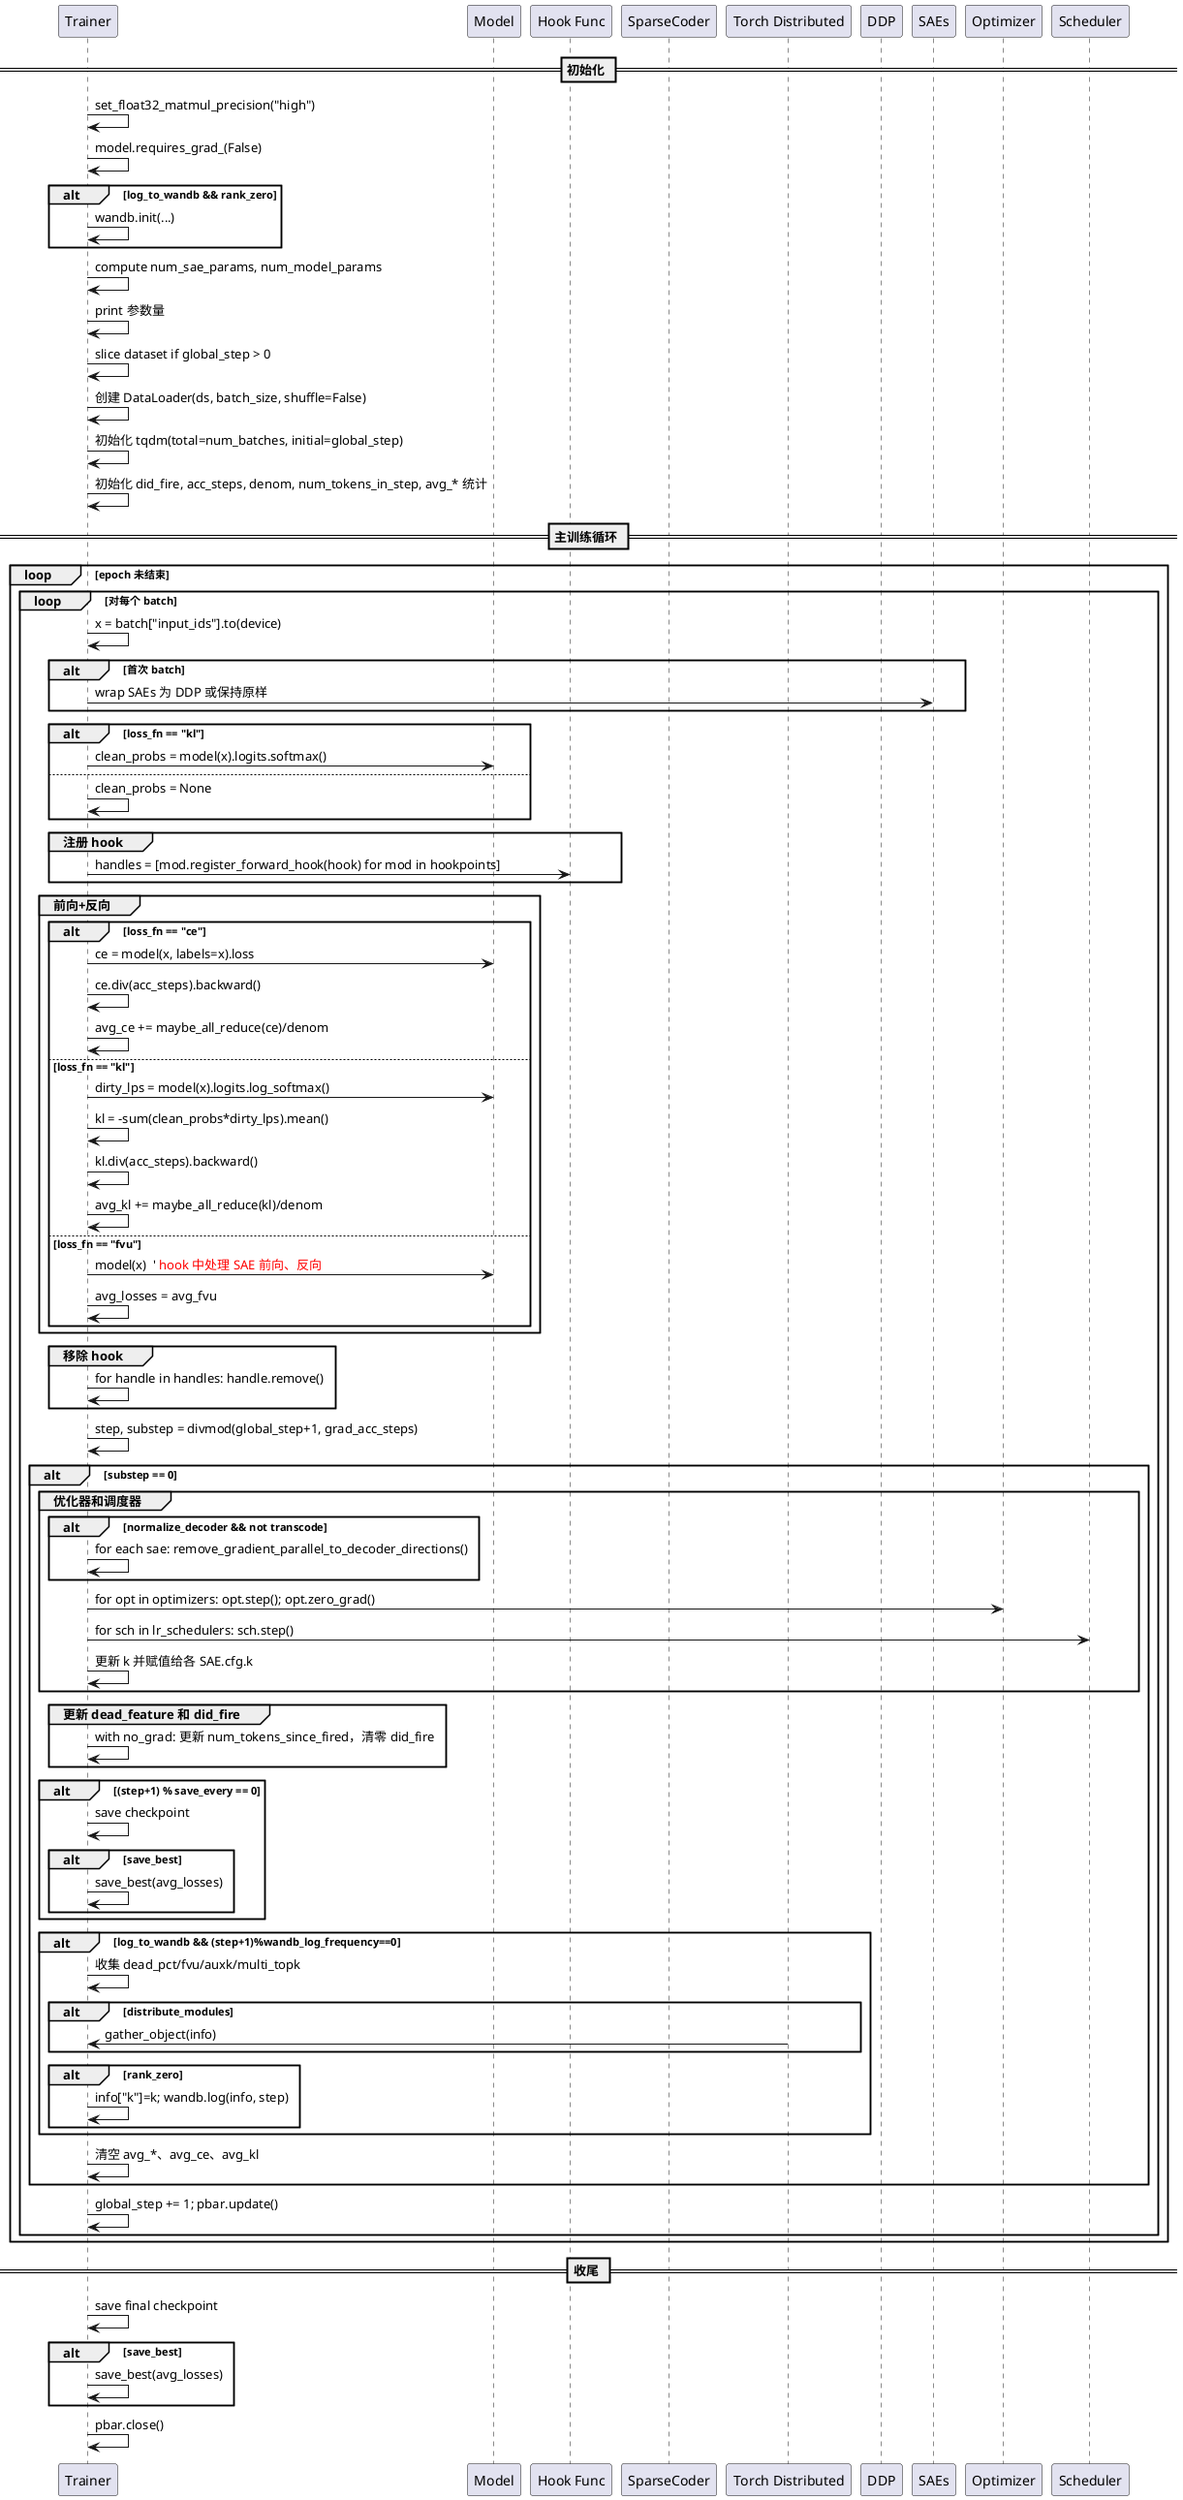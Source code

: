 @startuml
participant Trainer
participant Model
participant "Hook Func" as Hook
participant SparseCoder
participant "Torch Distributed" as Dist
participant DDP

== 初始化 ==
Trainer -> Trainer: set_float32_matmul_precision("high")
Trainer -> Trainer: model.requires_grad_(False)
alt log_to_wandb && rank_zero
  Trainer -> Trainer: wandb.init(...)
end
Trainer -> Trainer: compute num_sae_params, num_model_params
Trainer -> Trainer: print 参数量
Trainer -> Trainer: slice dataset if global_step > 0
Trainer -> Trainer: 创建 DataLoader(ds, batch_size, shuffle=False)
Trainer -> Trainer: 初始化 tqdm(total=num_batches, initial=global_step)
Trainer -> Trainer: 初始化 did_fire, acc_steps, denom, num_tokens_in_step, avg_* 统计

== 主训练循环 ==
loop epoch 未结束
  loop 对每个 batch
    Trainer -> Trainer: x = batch["input_ids"].to(device)
    alt 首次 batch
      Trainer -> SAEs: wrap SAEs 为 DDP 或保持原样
    end

    alt loss_fn == "kl"
      Trainer -> Model: clean_probs = model(x).logits.softmax()
    else
      Trainer -> Trainer: clean_probs = None
    end

    group 注册 hook
      Trainer -> Hook: handles = [mod.register_forward_hook(hook) for mod in hookpoints]
    end

    group 前向+反向
      alt loss_fn == "ce"
        Trainer -> Model: ce = model(x, labels=x).loss
        Trainer -> Trainer: ce.div(acc_steps).backward()
        Trainer -> Trainer: avg_ce += maybe_all_reduce(ce)/denom
      else loss_fn == "kl"
        Trainer -> Model: dirty_lps = model(x).logits.log_softmax()
        Trainer -> Trainer: kl = -sum(clean_probs*dirty_lps).mean()
        Trainer -> Trainer: kl.div(acc_steps).backward()
        Trainer -> Trainer: avg_kl += maybe_all_reduce(kl)/denom
      else loss_fn == "fvu"
        Trainer -> Model: model(x)  '<color red> hook 中处理 SAE 前向、反向 </color>
        Trainer -> Trainer: avg_losses = avg_fvu
      end
    end

    group 移除 hook
      Trainer -> Trainer: for handle in handles: handle.remove()
    end

    Trainer -> Trainer: step, substep = divmod(global_step+1, grad_acc_steps)
    alt substep == 0
      group 优化器和调度器
        alt normalize_decoder && not transcode
          Trainer -> Trainer: for each sae: remove_gradient_parallel_to_decoder_directions()
        end
        Trainer -> Optimizer: for opt in optimizers: opt.step(); opt.zero_grad()
        Trainer -> Scheduler: for sch in lr_schedulers: sch.step()
        Trainer -> Trainer: 更新 k 并赋值给各 SAE.cfg.k
      end

      group 更新 dead_feature 和 did_fire
        Trainer -> Trainer: with no_grad: 更新 num_tokens_since_fired，清零 did_fire
      end

      alt (step+1) % save_every == 0
        Trainer -> Trainer: save checkpoint
        alt save_best
          Trainer -> Trainer: save_best(avg_losses)
        end
      end

      alt log_to_wandb && (step+1)%wandb_log_frequency==0
        Trainer -> Trainer: 收集 dead_pct/fvu/auxk/multi_topk
        alt distribute_modules
          Dist -> Trainer: gather_object(info)
        end
        alt rank_zero
          Trainer -> Trainer: info["k"]=k; wandb.log(info, step)
        end
      end

      Trainer -> Trainer: 清空 avg_*、avg_ce、avg_kl
    end

    Trainer -> Trainer: global_step += 1; pbar.update()
  end
end

== 收尾 ==
Trainer -> Trainer: save final checkpoint
alt save_best
  Trainer -> Trainer: save_best(avg_losses)
end
Trainer -> Trainer: pbar.close()
@enduml
